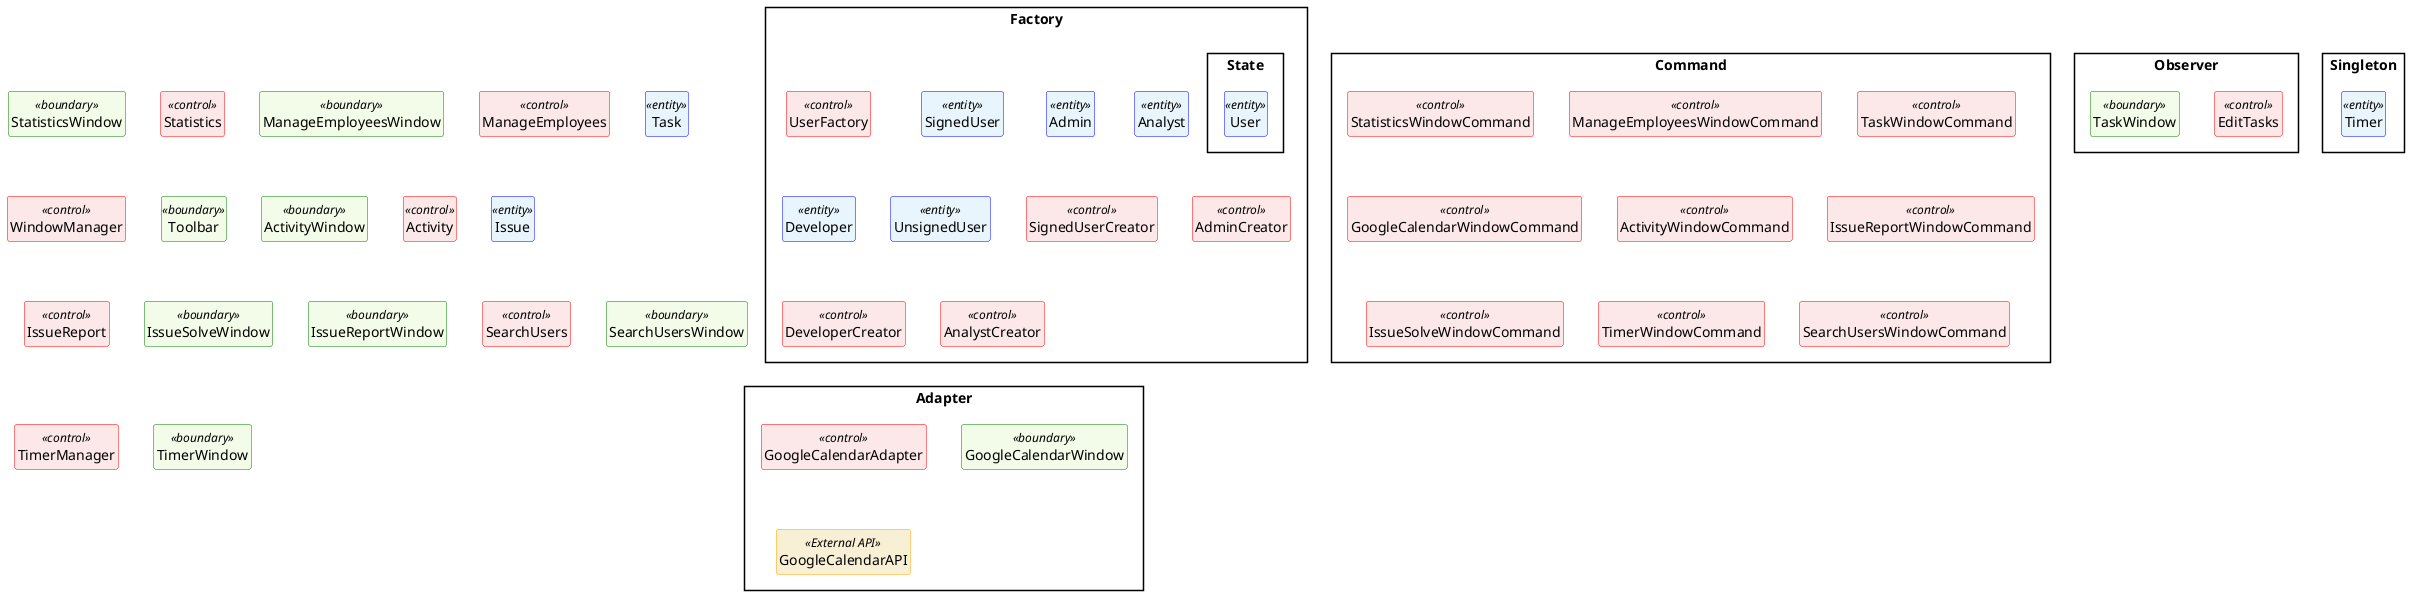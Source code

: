 @startuml Aplikacija produktivnosti in organizacije 
skinparam class {
  backgroundColor white
  borderColor #5FB8EC
  arrowColor black
}
skinparam class<<entity>> {
  backgroundColor #e8f5fc
  borderColor Blue
}
skinparam class<<control>> {
  backgroundColor #fce8e8
  borderColor Red
}
skinparam class<<boundary>> {
  backgroundColor #f2fce8
  borderColor Green
}
skinparam class<<External API>>{
  backgroundColor #f8f0d4
  borderColor Orange
}

'skinparam shadowing false
skinparam style strictuml
skinparam defaultTextAlignment center
skinparam packageStyle rectangle
skinparam groupInheritance 5
hide circle
hide members

'---------Razredi---------------------------
package Factory{
  package State{
    Class User<<entity>> {
      -id: int
      -name: string
      -hash: string
      -salt: string
      +getName(): string
      +setName(): string
      +getId(): int
      +setPassword(password: string): void
      +isPasswordCorrect(password: string): boolean
    }
  }
  Class UserFactory<<control>>{
    +createUser(userType: string): User
  }
  Class SignedUser<<entity>>{
    -following: SignedUser []
    +getFollowing(): SignedUser []
  }
  Class Admin<<entity>>{
    -mail: string
  }
  Class Analyst<<entity>>{

  }
  Class Developer<<entity>>{

  }
  Class UnsignedUser<<entity>> {
    -completedTasksCount: int
    +getTasks(): Task []
    +addTask(task: Task): void
    +editTask(taskId: int, name: string, description: string): void
    +removeTask(taskId): void
    +getCompletedTaskCount(): int
    +incrementCompletedTasksCount(): void
  }
  Class SignedUserCreator<<control>>{
    +createUser(userType: string): void
  }
  Class AdminCreator<<control>>{
    +createUser(userType: string): void
  }
  Class DeveloperCreator<<control>>{
    +createUser(userType: string): void
  }
  Class AnalystCreator<<control>>{
    +createUser(userType: string): void
  }
}
Class StatisticsWindow<<boundary>>{
  +showPrenesiPodatkeForm(): void
  +showUserInfo(user: User): void
}
Class Statistics<<control>>{
  +prenesiPodatkeVSkladisce(start: date, end: date): void
}
package Command{
  Class StatisticsWindowCommand<<control>>{
    -statisticsWindow: StatisticsWindow
    +execute(): void
    +unexecute(): void
    +isReversible(): boolean
  }
  Class ManageEmployeesWindowCommand<<control>>{
    -manageEmployeesWindow: ManageEmployeesWindow
    +execute(): void
    +unexecute(): void
    +isReversible(): boolean
  }
  Class TaskWindowCommand<<control>>{
    -taskWindow: TaskWindow
    +execute(): void
    +unexecute(): void
    +isReversible(): boolean
  }
  Class GoogleCalendarWindowCommand<<control>>{
    -googleCalendarWindow: GoogleCalendarWindow
    +execute(): void
    +unexecute(): void
    +isReversible(): boolean
  }
  Class ActivityWindowCommand<<control>>{
    -activityWindow: ActivityWindow
    +execute(): void
    +unexecute(): void
    +isReversible(): boolean
  }
  Class IssueReportWindowCommand<<control>>{
    -issueReportWindow: IssueReportWindow
    +execute(): void
    +unexecute(): void
    +isReversible(): boolean
  }
  Class IssueSolveWindowCommand<<control>>{
    -issueSolveWindow: IssueSolveWindow
    +execute(): void
    +unexecute(): void
    +isReversible(): boolean
  }
  Class TimerWindowCommand<<control>>{
    -timerWindow: TimerWindow
    +execute(): void
    +unexecute(): void
    +isReversible(): boolean
  }
  Class SearchUsersWindowCommand<<control>>{
    -SearchUsersWindow: SearchUsersWindow
  }
}
Class ManageEmployeesWindow<<boundary>>
Class ManageEmployees<<control>>{
  +addEmployee(ime: string, priimek: string, email: string, password: string): void
}
Class Task<<entity>>{
  -id: int
  -name: string
  -description: string
  -date: date
  +setName(ime: string): string
  +setDescription(desc: string): string
  +getName(): string
  +getDescription(): string

}
package Observer{
  class EditTasks<<control>>{
    +getTasks(user: UnsignedUser): Task []
    +addTask(user: UnsignedUser, task: Task): string
    +editTask(user: UnsignedUser, taskId: int, name: string, description: string): void
    +removeTask(taskId: int): void
    +completeTask(taskId: int): void
    +notify(): void
  }
  class TaskWindow<<boundary>>{
    +showTasks(user: UnsignedUser): void
    +showEditTaskForm(id: int): void
    +isFormValid(): boolean
    +update(): void
  }
}
class WindowManager<<control>>{
  +openWindow(window: string): void
}
class Toolbar<<boundary>>{
  +openWindow(): void
}
class ActivityWindow<<boundary>>{
  +showActivity(user: UnsignedUser)
}
class Activity<<control>>{
  +getUserInfo(id: int): void
}
Class Issue<<entity>>{
  -title: string
  -description: string
  -date: date
  -user: User
  -solved: boolean
  -solvedBy: Developer
  +solve(developer: Developer): void
  +getTitle(): string
  +getDescription(): string
}
Class IssueReport<<control>>{
  +addIssue(user: User, issue: Issue): void
  +getUnsolvedIssues(): Issue []
  +getSolvedIssues(developer: Developer): Issue []
  +solveIssue(issue: Issue, solvedBy: Developer): void
  +rejectIssue(issue: Issue)
}
Class IssueSolveWindow<<boundary>>{
  +showUnsolvedIssues(developer: Developer): void
}
Class IssueReportWindow<<boundary>>

Class SearchUsers<<control>>{
  +findUsers(name: string): User []
  +getAllUsers(): User []
  +followUser(id: int): void
}
Class SearchUsersWindow<<boundary>>{
  +showUsers(name: string): void
  +showUserInfo(id: int): void
}
package Adapter{
  Class GoogleCalendarAdapter<<control>>{
    +getTask(event: Event): Task
  }
  Class GoogleCalendarWindow<<boundary>>{
    +showCalendarTasks(): void
  }
  Class GoogleCalendarAPI<<External API>>{
    +list(calendarId: string): Event[]
  }
}

package Singleton{
  Class Timer<<entity>>{
    -instance: Timer
    -currentTime: int
    -currentBreak: int
    -isRunning: boolean
    -duration: int
    -break: int
    +getInstance(): Timer
    +startTimer(): void
    +resetTimer(): void
    +pauseTimer(): void
    +resumeTimer(): void
    +getCurrentTime(): void
  } 
}
Class TimerManager<<control>>{
    +startTimer(): void
    +resetTimer(): void
    +pauseTimer(): void
    +resumeTimer(): void
    +startBreak(): void
    +getCurrentTime(): void
    +alertUser(): void
}
Class TimerWindow<<boundary>>{
  +showCurrentTime(): void
}
@enduml